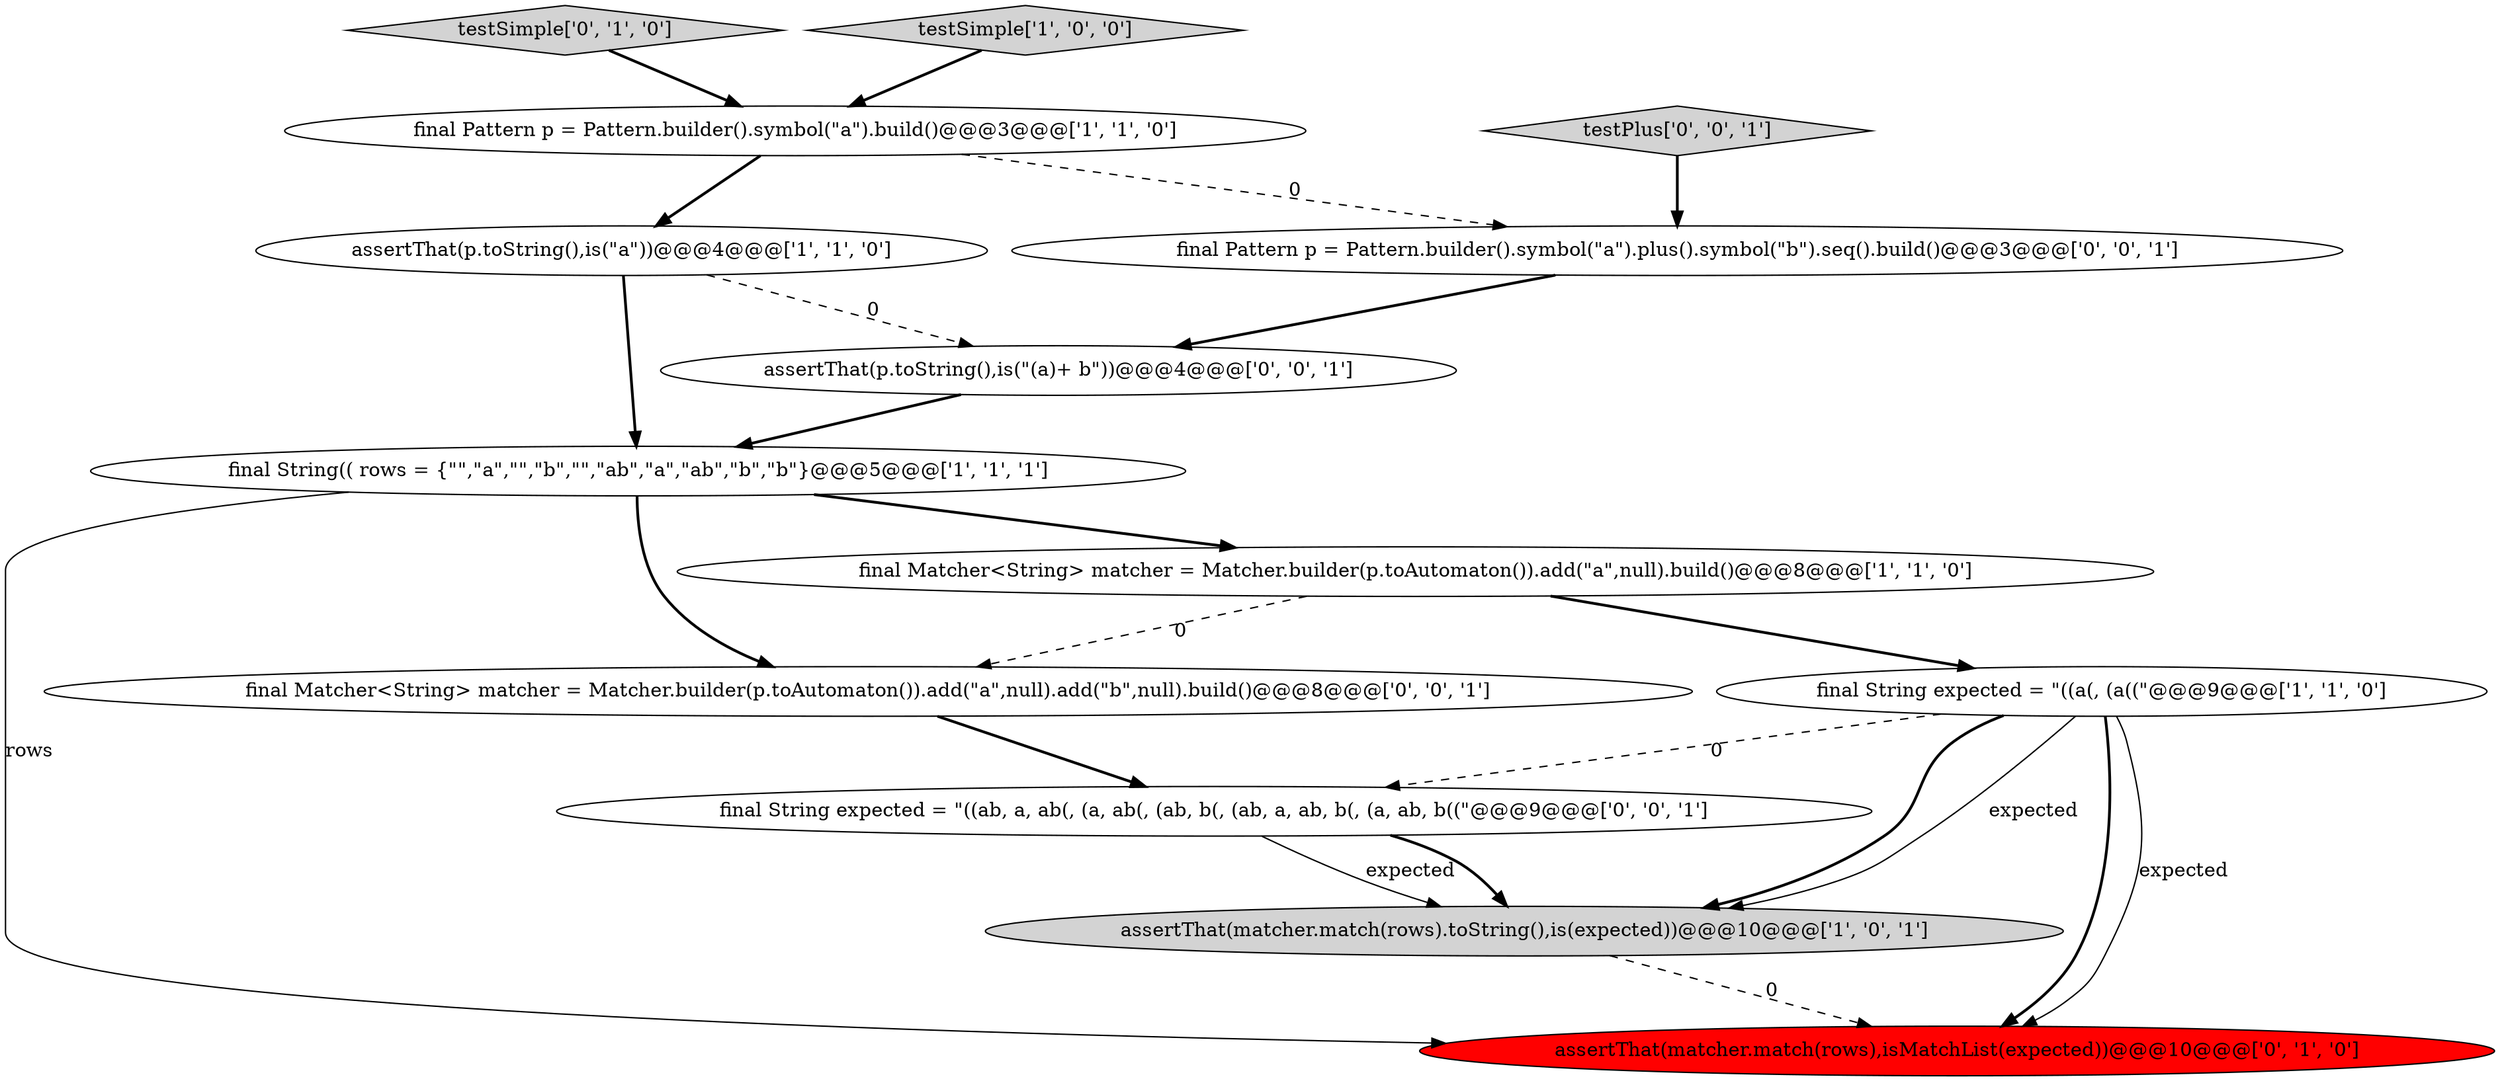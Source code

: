digraph {
0 [style = filled, label = "final String(( rows = {\"\",\"a\",\"\",\"b\",\"\",\"ab\",\"a\",\"ab\",\"b\",\"b\"}@@@5@@@['1', '1', '1']", fillcolor = white, shape = ellipse image = "AAA0AAABBB1BBB"];
9 [style = filled, label = "testPlus['0', '0', '1']", fillcolor = lightgray, shape = diamond image = "AAA0AAABBB3BBB"];
5 [style = filled, label = "assertThat(p.toString(),is(\"a\"))@@@4@@@['1', '1', '0']", fillcolor = white, shape = ellipse image = "AAA0AAABBB1BBB"];
8 [style = filled, label = "testSimple['0', '1', '0']", fillcolor = lightgray, shape = diamond image = "AAA0AAABBB2BBB"];
12 [style = filled, label = "final String expected = \"((ab, a, ab(, (a, ab(, (ab, b(, (ab, a, ab, b(, (a, ab, b((\"@@@9@@@['0', '0', '1']", fillcolor = white, shape = ellipse image = "AAA0AAABBB3BBB"];
2 [style = filled, label = "final Matcher<String> matcher = Matcher.builder(p.toAutomaton()).add(\"a\",null).build()@@@8@@@['1', '1', '0']", fillcolor = white, shape = ellipse image = "AAA0AAABBB1BBB"];
1 [style = filled, label = "final Pattern p = Pattern.builder().symbol(\"a\").build()@@@3@@@['1', '1', '0']", fillcolor = white, shape = ellipse image = "AAA0AAABBB1BBB"];
4 [style = filled, label = "testSimple['1', '0', '0']", fillcolor = lightgray, shape = diamond image = "AAA0AAABBB1BBB"];
13 [style = filled, label = "final Pattern p = Pattern.builder().symbol(\"a\").plus().symbol(\"b\").seq().build()@@@3@@@['0', '0', '1']", fillcolor = white, shape = ellipse image = "AAA0AAABBB3BBB"];
10 [style = filled, label = "assertThat(p.toString(),is(\"(a)+ b\"))@@@4@@@['0', '0', '1']", fillcolor = white, shape = ellipse image = "AAA0AAABBB3BBB"];
11 [style = filled, label = "final Matcher<String> matcher = Matcher.builder(p.toAutomaton()).add(\"a\",null).add(\"b\",null).build()@@@8@@@['0', '0', '1']", fillcolor = white, shape = ellipse image = "AAA0AAABBB3BBB"];
3 [style = filled, label = "assertThat(matcher.match(rows).toString(),is(expected))@@@10@@@['1', '0', '1']", fillcolor = lightgray, shape = ellipse image = "AAA0AAABBB1BBB"];
6 [style = filled, label = "final String expected = \"((a(, (a((\"@@@9@@@['1', '1', '0']", fillcolor = white, shape = ellipse image = "AAA0AAABBB1BBB"];
7 [style = filled, label = "assertThat(matcher.match(rows),isMatchList(expected))@@@10@@@['0', '1', '0']", fillcolor = red, shape = ellipse image = "AAA1AAABBB2BBB"];
1->5 [style = bold, label=""];
13->10 [style = bold, label=""];
6->3 [style = bold, label=""];
3->7 [style = dashed, label="0"];
2->6 [style = bold, label=""];
0->7 [style = solid, label="rows"];
0->2 [style = bold, label=""];
0->11 [style = bold, label=""];
11->12 [style = bold, label=""];
12->3 [style = solid, label="expected"];
6->12 [style = dashed, label="0"];
1->13 [style = dashed, label="0"];
8->1 [style = bold, label=""];
6->3 [style = solid, label="expected"];
5->0 [style = bold, label=""];
5->10 [style = dashed, label="0"];
10->0 [style = bold, label=""];
2->11 [style = dashed, label="0"];
4->1 [style = bold, label=""];
12->3 [style = bold, label=""];
6->7 [style = bold, label=""];
9->13 [style = bold, label=""];
6->7 [style = solid, label="expected"];
}
